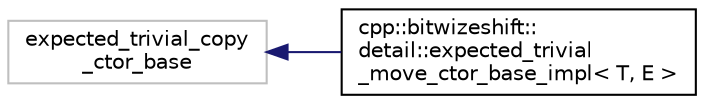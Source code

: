 digraph "Graphical Class Hierarchy"
{
  edge [fontname="Helvetica",fontsize="10",labelfontname="Helvetica",labelfontsize="10"];
  node [fontname="Helvetica",fontsize="10",shape=record];
  rankdir="LR";
  Node28 [label="expected_trivial_copy\l_ctor_base",height=0.2,width=0.4,color="grey75", fillcolor="white", style="filled"];
  Node28 -> Node0 [dir="back",color="midnightblue",fontsize="10",style="solid",fontname="Helvetica"];
  Node0 [label="cpp::bitwizeshift::\ldetail::expected_trivial\l_move_ctor_base_impl\< T, E \>",height=0.2,width=0.4,color="black", fillcolor="white", style="filled",URL="$d9/d9c/structcpp_1_1bitwizeshift_1_1detail_1_1expected__trivial__move__ctor__base__impl.html"];
}
